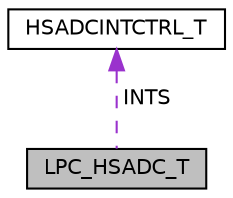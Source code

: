 digraph "LPC_HSADC_T"
{
  edge [fontname="Helvetica",fontsize="10",labelfontname="Helvetica",labelfontsize="10"];
  node [fontname="Helvetica",fontsize="10",shape=record];
  Node1 [label="LPC_HSADC_T",height=0.2,width=0.4,color="black", fillcolor="grey75", style="filled", fontcolor="black"];
  Node2 -> Node1 [dir="back",color="darkorchid3",fontsize="10",style="dashed",label=" INTS" ,fontname="Helvetica"];
  Node2 [label="HSADCINTCTRL_T",height=0.2,width=0.4,color="black", fillcolor="white", style="filled",URL="$struct_h_s_a_d_c_i_n_t_c_t_r_l___t.html",tooltip="High speed ADC interrupt control structure. "];
}
